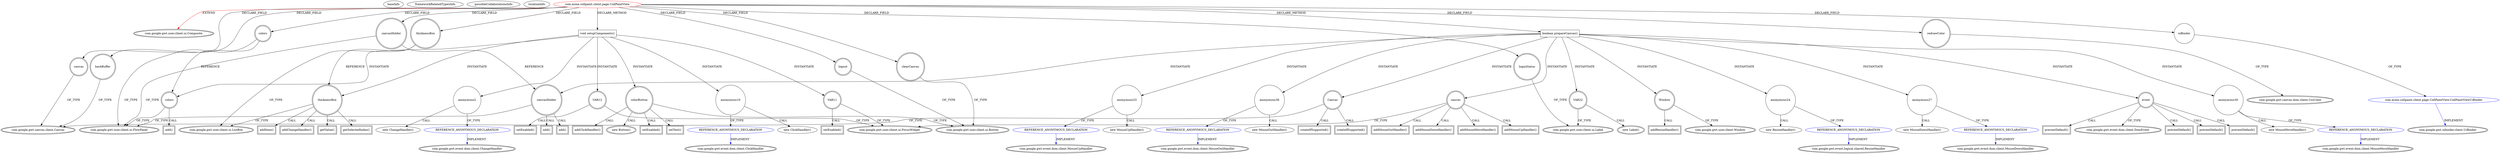 digraph {
baseInfo[graphId=4493,category="extension_graph",isAnonymous=false,possibleRelation=true]
frameworkRelatedTypesInfo[0="com.google.gwt.user.client.ui.Composite"]
possibleCollaborationsInfo[0="4493~FIELD_DECLARATION-~com.google.gwt.user.client.ui.Composite ~com.google.gwt.uibinder.client.UiBinder ~false~false",1="4493~CLIENT_METHOD_DECLARATION-INSTANTIATION-~com.google.gwt.user.client.ui.Composite ~com.google.gwt.event.dom.client.MouseOutHandler ~false~true",2="4493~CLIENT_METHOD_DECLARATION-INSTANTIATION-~com.google.gwt.user.client.ui.Composite ~com.google.gwt.event.dom.client.ChangeHandler ~false~true",3="4493~CLIENT_METHOD_DECLARATION-INSTANTIATION-~com.google.gwt.user.client.ui.Composite ~com.google.gwt.event.dom.client.MouseUpHandler ~false~true",4="4493~CLIENT_METHOD_DECLARATION-INSTANTIATION-~com.google.gwt.user.client.ui.Composite ~com.google.gwt.event.dom.client.MouseDownHandler ~false~true",5="4493~CLIENT_METHOD_DECLARATION-INSTANTIATION-~com.google.gwt.user.client.ui.Composite ~com.google.gwt.event.dom.client.MouseMoveHandler ~false~true",6="4493~CLIENT_METHOD_DECLARATION-INSTANTIATION-~com.google.gwt.user.client.ui.Composite ~com.google.gwt.event.logical.shared.ResizeHandler ~false~true",7="4493~CLIENT_METHOD_DECLARATION-INSTANTIATION-~com.google.gwt.user.client.ui.Composite ~com.google.gwt.event.dom.client.ClickHandler ~false~true"]
locationInfo[projectName="skavish-collaborative-paint",filePath="/skavish-collaborative-paint/collaborative-paint-master/src/com/acme/collpaint/client/page/CollPaintView.java",contextSignature="CollPaintView",graphId="4493"]
0[label="com.acme.collpaint.client.page.CollPaintView",vertexType="ROOT_CLIENT_CLASS_DECLARATION",isFrameworkType=false,color=red]
1[label="com.google.gwt.user.client.ui.Composite",vertexType="FRAMEWORK_CLASS_TYPE",isFrameworkType=true,peripheries=2]
2[label="backBuffer",vertexType="FIELD_DECLARATION",isFrameworkType=true,peripheries=2,shape=circle]
3[label="com.google.gwt.canvas.client.Canvas",vertexType="FRAMEWORK_CLASS_TYPE",isFrameworkType=true,peripheries=2]
4[label="canvas",vertexType="FIELD_DECLARATION",isFrameworkType=true,peripheries=2,shape=circle]
6[label="canvasHolder",vertexType="FIELD_DECLARATION",isFrameworkType=true,peripheries=2,shape=circle]
7[label="com.google.gwt.user.client.ui.FlowPanel",vertexType="FRAMEWORK_CLASS_TYPE",isFrameworkType=true,peripheries=2]
8[label="clearCanvas",vertexType="FIELD_DECLARATION",isFrameworkType=true,peripheries=2,shape=circle]
9[label="com.google.gwt.user.client.ui.Button",vertexType="FRAMEWORK_CLASS_TYPE",isFrameworkType=true,peripheries=2]
10[label="colors",vertexType="FIELD_DECLARATION",isFrameworkType=true,peripheries=2,shape=circle]
12[label="loginStatus",vertexType="FIELD_DECLARATION",isFrameworkType=true,peripheries=2,shape=circle]
13[label="com.google.gwt.user.client.ui.Label",vertexType="FRAMEWORK_CLASS_TYPE",isFrameworkType=true,peripheries=2]
14[label="logout",vertexType="FIELD_DECLARATION",isFrameworkType=true,peripheries=2,shape=circle]
16[label="redrawColor",vertexType="FIELD_DECLARATION",isFrameworkType=true,peripheries=2,shape=circle]
17[label="com.google.gwt.canvas.dom.client.CssColor",vertexType="FRAMEWORK_CLASS_TYPE",isFrameworkType=true,peripheries=2]
18[label="thicknessBox",vertexType="FIELD_DECLARATION",isFrameworkType=true,peripheries=2,shape=circle]
19[label="com.google.gwt.user.client.ui.ListBox",vertexType="FRAMEWORK_CLASS_TYPE",isFrameworkType=true,peripheries=2]
20[label="uiBinder",vertexType="FIELD_DECLARATION",isFrameworkType=false,shape=circle]
21[label="com.acme.collpaint.client.page.CollPaintView.CollPaintViewUiBinder",vertexType="REFERENCE_CLIENT_CLASS_DECLARATION",isFrameworkType=false,color=blue]
22[label="com.google.gwt.uibinder.client.UiBinder",vertexType="FRAMEWORK_INTERFACE_TYPE",isFrameworkType=true,peripheries=2]
23[label="void setupComponents()",vertexType="CLIENT_METHOD_DECLARATION",isFrameworkType=false,shape=box]
24[label="thicknessBox",vertexType="VARIABLE_EXPRESION",isFrameworkType=true,peripheries=2,shape=circle]
25[label="addItem()",vertexType="INSIDE_CALL",isFrameworkType=true,peripheries=2,shape=box]
28[label="addChangeHandler()",vertexType="INSIDE_CALL",isFrameworkType=true,peripheries=2,shape=box]
30[label="anonymous2",vertexType="VARIABLE_EXPRESION",isFrameworkType=false,shape=circle]
31[label="REFERENCE_ANONYMOUS_DECLARATION",vertexType="REFERENCE_ANONYMOUS_DECLARATION",isFrameworkType=false,color=blue]
32[label="com.google.gwt.event.dom.client.ChangeHandler",vertexType="FRAMEWORK_INTERFACE_TYPE",isFrameworkType=true,peripheries=2]
29[label="new ChangeHandler()",vertexType="CONSTRUCTOR_CALL",isFrameworkType=false]
34[label="getValue()",vertexType="INSIDE_CALL",isFrameworkType=true,peripheries=2,shape=box]
36[label="getSelectedIndex()",vertexType="INSIDE_CALL",isFrameworkType=true,peripheries=2,shape=box]
38[label="colorButton",vertexType="VARIABLE_EXPRESION",isFrameworkType=true,peripheries=2,shape=circle]
37[label="new Button()",vertexType="CONSTRUCTOR_CALL",isFrameworkType=true,peripheries=2]
41[label="setEnabled()",vertexType="INSIDE_CALL",isFrameworkType=true,peripheries=2,shape=box]
43[label="setText()",vertexType="INSIDE_CALL",isFrameworkType=true,peripheries=2,shape=box]
44[label="colors",vertexType="VARIABLE_EXPRESION",isFrameworkType=true,peripheries=2,shape=circle]
45[label="add()",vertexType="INSIDE_CALL",isFrameworkType=true,peripheries=2,shape=box]
48[label="addClickHandler()",vertexType="INSIDE_CALL",isFrameworkType=true,peripheries=2,shape=box]
50[label="anonymous10",vertexType="VARIABLE_EXPRESION",isFrameworkType=false,shape=circle]
51[label="REFERENCE_ANONYMOUS_DECLARATION",vertexType="REFERENCE_ANONYMOUS_DECLARATION",isFrameworkType=false,color=blue]
52[label="com.google.gwt.event.dom.client.ClickHandler",vertexType="FRAMEWORK_INTERFACE_TYPE",isFrameworkType=true,peripheries=2]
49[label="new ClickHandler()",vertexType="CONSTRUCTOR_CALL",isFrameworkType=false]
53[label="VAR11",vertexType="VARIABLE_EXPRESION",isFrameworkType=true,peripheries=2,shape=circle]
55[label="com.google.gwt.user.client.ui.FocusWidget",vertexType="FRAMEWORK_CLASS_TYPE",isFrameworkType=true,peripheries=2]
54[label="setEnabled()",vertexType="INSIDE_CALL",isFrameworkType=true,peripheries=2,shape=box]
56[label="VAR12",vertexType="VARIABLE_EXPRESION",isFrameworkType=true,peripheries=2,shape=circle]
57[label="setEnabled()",vertexType="INSIDE_CALL",isFrameworkType=true,peripheries=2,shape=box]
79[label="boolean prepareCanvas()",vertexType="CLIENT_METHOD_DECLARATION",isFrameworkType=false,shape=box]
80[label="Canvas",vertexType="VARIABLE_EXPRESION",isFrameworkType=true,peripheries=2,shape=circle]
81[label="createIfSupported()",vertexType="INSIDE_CALL",isFrameworkType=true,peripheries=2,shape=box]
84[label="createIfSupported()",vertexType="INSIDE_CALL",isFrameworkType=true,peripheries=2,shape=box]
85[label="canvasHolder",vertexType="VARIABLE_EXPRESION",isFrameworkType=true,peripheries=2,shape=circle]
86[label="add()",vertexType="INSIDE_CALL",isFrameworkType=true,peripheries=2,shape=box]
89[label="VAR22",vertexType="VARIABLE_EXPRESION",isFrameworkType=true,peripheries=2,shape=circle]
88[label="new Label()",vertexType="CONSTRUCTOR_CALL",isFrameworkType=true,peripheries=2]
91[label="Window",vertexType="VARIABLE_EXPRESION",isFrameworkType=true,peripheries=2,shape=circle]
93[label="com.google.gwt.user.client.Window",vertexType="FRAMEWORK_CLASS_TYPE",isFrameworkType=true,peripheries=2]
92[label="addResizeHandler()",vertexType="INSIDE_CALL",isFrameworkType=true,peripheries=2,shape=box]
95[label="anonymous24",vertexType="VARIABLE_EXPRESION",isFrameworkType=false,shape=circle]
96[label="REFERENCE_ANONYMOUS_DECLARATION",vertexType="REFERENCE_ANONYMOUS_DECLARATION",isFrameworkType=false,color=blue]
97[label="com.google.gwt.event.logical.shared.ResizeHandler",vertexType="FRAMEWORK_INTERFACE_TYPE",isFrameworkType=true,peripheries=2]
94[label="new ResizeHandler()",vertexType="CONSTRUCTOR_CALL",isFrameworkType=false]
99[label="add()",vertexType="INSIDE_CALL",isFrameworkType=true,peripheries=2,shape=box]
100[label="canvas",vertexType="VARIABLE_EXPRESION",isFrameworkType=true,peripheries=2,shape=circle]
101[label="addMouseDownHandler()",vertexType="INSIDE_CALL",isFrameworkType=true,peripheries=2,shape=box]
104[label="anonymous27",vertexType="VARIABLE_EXPRESION",isFrameworkType=false,shape=circle]
105[label="REFERENCE_ANONYMOUS_DECLARATION",vertexType="REFERENCE_ANONYMOUS_DECLARATION",isFrameworkType=false,color=blue]
106[label="com.google.gwt.event.dom.client.MouseDownHandler",vertexType="FRAMEWORK_INTERFACE_TYPE",isFrameworkType=true,peripheries=2]
103[label="new MouseDownHandler()",vertexType="CONSTRUCTOR_CALL",isFrameworkType=false]
107[label="event",vertexType="VARIABLE_EXPRESION",isFrameworkType=true,peripheries=2,shape=circle]
109[label="com.google.gwt.event.dom.client.DomEvent",vertexType="FRAMEWORK_CLASS_TYPE",isFrameworkType=true,peripheries=2]
108[label="preventDefault()",vertexType="INSIDE_CALL",isFrameworkType=true,peripheries=2,shape=box]
111[label="addMouseMoveHandler()",vertexType="INSIDE_CALL",isFrameworkType=true,peripheries=2,shape=box]
113[label="anonymous30",vertexType="VARIABLE_EXPRESION",isFrameworkType=false,shape=circle]
114[label="REFERENCE_ANONYMOUS_DECLARATION",vertexType="REFERENCE_ANONYMOUS_DECLARATION",isFrameworkType=false,color=blue]
115[label="com.google.gwt.event.dom.client.MouseMoveHandler",vertexType="FRAMEWORK_INTERFACE_TYPE",isFrameworkType=true,peripheries=2]
112[label="new MouseMoveHandler()",vertexType="CONSTRUCTOR_CALL",isFrameworkType=false]
117[label="preventDefault()",vertexType="INSIDE_CALL",isFrameworkType=true,peripheries=2,shape=box]
119[label="addMouseUpHandler()",vertexType="INSIDE_CALL",isFrameworkType=true,peripheries=2,shape=box]
121[label="anonymous33",vertexType="VARIABLE_EXPRESION",isFrameworkType=false,shape=circle]
122[label="REFERENCE_ANONYMOUS_DECLARATION",vertexType="REFERENCE_ANONYMOUS_DECLARATION",isFrameworkType=false,color=blue]
123[label="com.google.gwt.event.dom.client.MouseUpHandler",vertexType="FRAMEWORK_INTERFACE_TYPE",isFrameworkType=true,peripheries=2]
120[label="new MouseUpHandler()",vertexType="CONSTRUCTOR_CALL",isFrameworkType=false]
125[label="preventDefault()",vertexType="INSIDE_CALL",isFrameworkType=true,peripheries=2,shape=box]
127[label="addMouseOutHandler()",vertexType="INSIDE_CALL",isFrameworkType=true,peripheries=2,shape=box]
129[label="anonymous36",vertexType="VARIABLE_EXPRESION",isFrameworkType=false,shape=circle]
130[label="REFERENCE_ANONYMOUS_DECLARATION",vertexType="REFERENCE_ANONYMOUS_DECLARATION",isFrameworkType=false,color=blue]
131[label="com.google.gwt.event.dom.client.MouseOutHandler",vertexType="FRAMEWORK_INTERFACE_TYPE",isFrameworkType=true,peripheries=2]
128[label="new MouseOutHandler()",vertexType="CONSTRUCTOR_CALL",isFrameworkType=false]
133[label="preventDefault()",vertexType="INSIDE_CALL",isFrameworkType=true,peripheries=2,shape=box]
0->1[label="EXTEND",color=red]
0->2[label="DECLARE_FIELD"]
2->3[label="OF_TYPE"]
0->4[label="DECLARE_FIELD"]
4->3[label="OF_TYPE"]
0->6[label="DECLARE_FIELD"]
6->7[label="OF_TYPE"]
0->8[label="DECLARE_FIELD"]
8->9[label="OF_TYPE"]
0->10[label="DECLARE_FIELD"]
10->7[label="OF_TYPE"]
0->12[label="DECLARE_FIELD"]
12->13[label="OF_TYPE"]
0->14[label="DECLARE_FIELD"]
14->9[label="OF_TYPE"]
0->16[label="DECLARE_FIELD"]
16->17[label="OF_TYPE"]
0->18[label="DECLARE_FIELD"]
18->19[label="OF_TYPE"]
0->20[label="DECLARE_FIELD"]
21->22[label="IMPLEMENT",color=blue]
20->21[label="OF_TYPE"]
0->23[label="DECLARE_METHOD"]
23->24[label="INSTANTIATE"]
18->24[label="REFERENCE"]
24->19[label="OF_TYPE"]
24->25[label="CALL"]
24->28[label="CALL"]
23->30[label="INSTANTIATE"]
31->32[label="IMPLEMENT",color=blue]
30->31[label="OF_TYPE"]
30->29[label="CALL"]
24->34[label="CALL"]
24->36[label="CALL"]
23->38[label="INSTANTIATE"]
38->9[label="OF_TYPE"]
38->37[label="CALL"]
38->41[label="CALL"]
38->43[label="CALL"]
23->44[label="INSTANTIATE"]
10->44[label="REFERENCE"]
44->7[label="OF_TYPE"]
44->45[label="CALL"]
38->48[label="CALL"]
23->50[label="INSTANTIATE"]
51->52[label="IMPLEMENT",color=blue]
50->51[label="OF_TYPE"]
50->49[label="CALL"]
23->53[label="INSTANTIATE"]
53->55[label="OF_TYPE"]
53->54[label="CALL"]
23->56[label="INSTANTIATE"]
56->55[label="OF_TYPE"]
56->57[label="CALL"]
0->79[label="DECLARE_METHOD"]
79->80[label="INSTANTIATE"]
80->3[label="OF_TYPE"]
80->81[label="CALL"]
80->84[label="CALL"]
79->85[label="INSTANTIATE"]
6->85[label="REFERENCE"]
85->7[label="OF_TYPE"]
85->86[label="CALL"]
79->89[label="INSTANTIATE"]
89->13[label="OF_TYPE"]
89->88[label="CALL"]
79->91[label="INSTANTIATE"]
91->93[label="OF_TYPE"]
91->92[label="CALL"]
79->95[label="INSTANTIATE"]
96->97[label="IMPLEMENT",color=blue]
95->96[label="OF_TYPE"]
95->94[label="CALL"]
85->99[label="CALL"]
79->100[label="INSTANTIATE"]
100->55[label="OF_TYPE"]
100->101[label="CALL"]
79->104[label="INSTANTIATE"]
105->106[label="IMPLEMENT",color=blue]
104->105[label="OF_TYPE"]
104->103[label="CALL"]
79->107[label="INSTANTIATE"]
107->109[label="OF_TYPE"]
107->108[label="CALL"]
100->111[label="CALL"]
79->113[label="INSTANTIATE"]
114->115[label="IMPLEMENT",color=blue]
113->114[label="OF_TYPE"]
113->112[label="CALL"]
107->117[label="CALL"]
100->119[label="CALL"]
79->121[label="INSTANTIATE"]
122->123[label="IMPLEMENT",color=blue]
121->122[label="OF_TYPE"]
121->120[label="CALL"]
107->125[label="CALL"]
100->127[label="CALL"]
79->129[label="INSTANTIATE"]
130->131[label="IMPLEMENT",color=blue]
129->130[label="OF_TYPE"]
129->128[label="CALL"]
107->133[label="CALL"]
}

